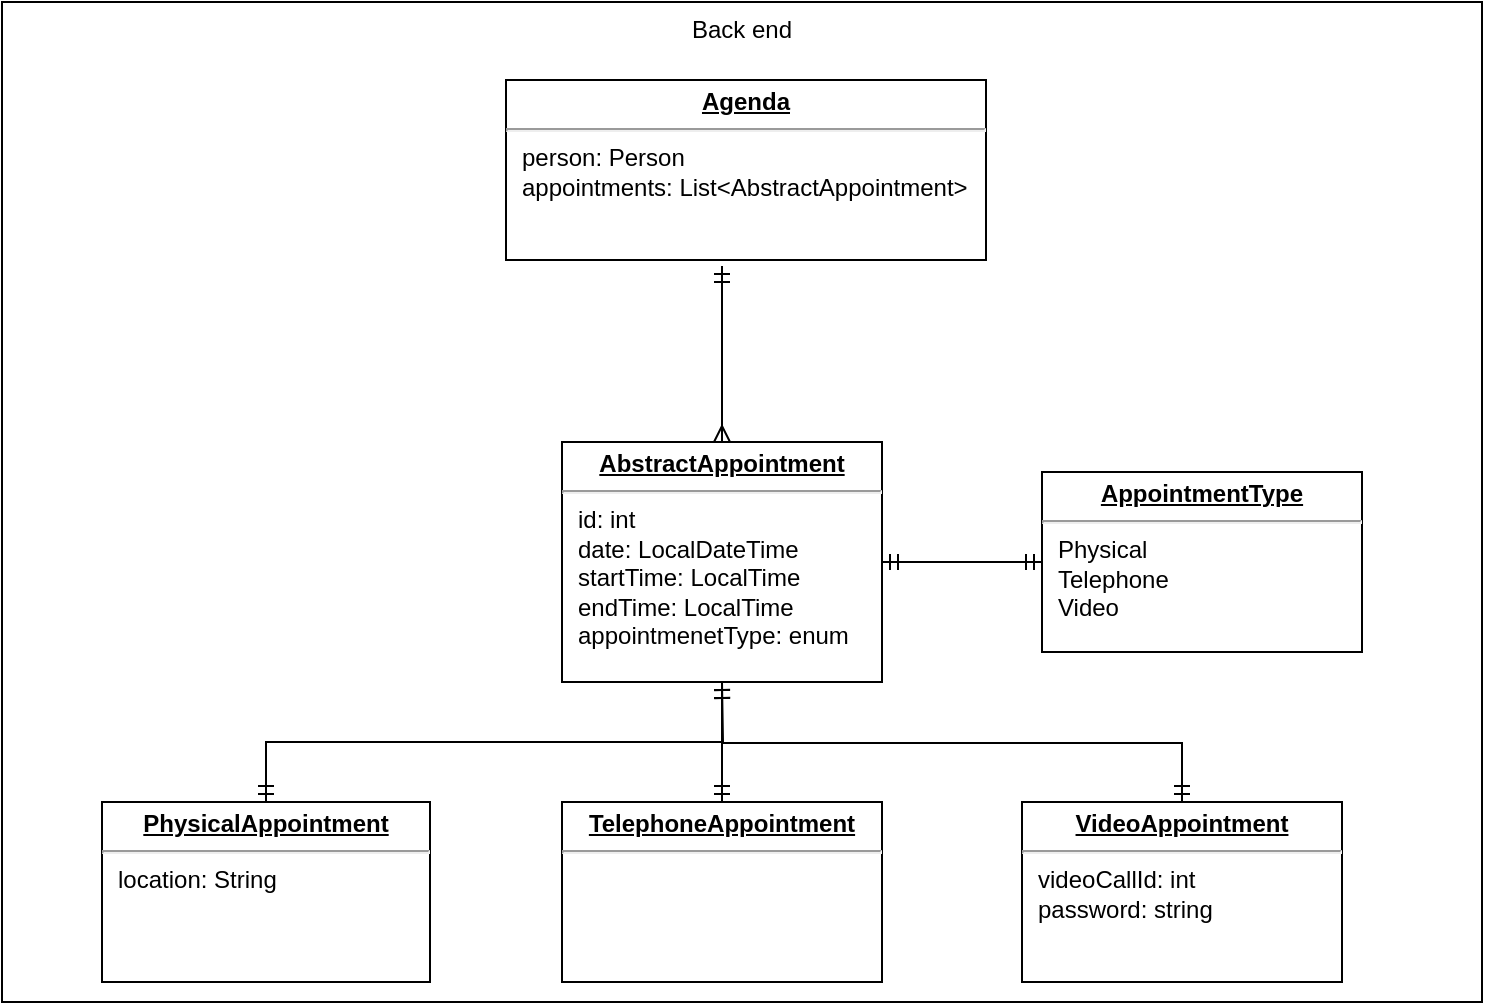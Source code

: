 <mxfile version="13.0.1" type="device"><diagram id="MQQgmED83AM3q2NPh6WT" name="Page-1"><mxGraphModel dx="1422" dy="1922" grid="1" gridSize="10" guides="1" tooltips="1" connect="1" arrows="1" fold="1" page="1" pageScale="1" pageWidth="850" pageHeight="1100" math="0" shadow="0"><root><mxCell id="0"/><mxCell id="1" parent="0"/><mxCell id="YAeksdmU_nFAPQPiUDip-16" value="Back end" style="rounded=0;whiteSpace=wrap;html=1;verticalAlign=top;" vertex="1" parent="1"><mxGeometry x="80" y="-10" width="740" height="500" as="geometry"/></mxCell><mxCell id="YAeksdmU_nFAPQPiUDip-11" style="edgeStyle=orthogonalEdgeStyle;rounded=0;orthogonalLoop=1;jettySize=auto;html=1;exitX=1;exitY=0.5;exitDx=0;exitDy=0;entryX=0;entryY=0.5;entryDx=0;entryDy=0;startArrow=ERmandOne;startFill=0;endArrow=ERmandOne;endFill=0;" edge="1" parent="1" source="YAeksdmU_nFAPQPiUDip-1" target="YAeksdmU_nFAPQPiUDip-10"><mxGeometry relative="1" as="geometry"/></mxCell><mxCell id="YAeksdmU_nFAPQPiUDip-1" value="&lt;p style=&quot;margin: 0px ; margin-top: 4px ; text-align: center ; text-decoration: underline&quot;&gt;&lt;b&gt;AbstractAppointment&lt;/b&gt;&lt;/p&gt;&lt;hr&gt;&lt;p style=&quot;margin: 0px ; margin-left: 8px&quot;&gt;id: int&lt;br&gt;date: LocalDateTime&lt;/p&gt;&lt;p style=&quot;margin: 0px ; margin-left: 8px&quot;&gt;startTime: LocalTime&lt;/p&gt;&lt;p style=&quot;margin: 0px ; margin-left: 8px&quot;&gt;endTime: LocalTime&lt;br&gt;appointmenetType: enum&lt;/p&gt;" style="verticalAlign=top;align=left;overflow=fill;fontSize=12;fontFamily=Helvetica;html=1;" vertex="1" parent="1"><mxGeometry x="360" y="210" width="160" height="120" as="geometry"/></mxCell><mxCell id="YAeksdmU_nFAPQPiUDip-9" style="edgeStyle=orthogonalEdgeStyle;rounded=0;orthogonalLoop=1;jettySize=auto;html=1;exitX=0.5;exitY=0;exitDx=0;exitDy=0;startArrow=ERmandOne;startFill=0;endArrow=ERmandOne;endFill=0;" edge="1" parent="1" source="YAeksdmU_nFAPQPiUDip-2"><mxGeometry relative="1" as="geometry"><mxPoint x="440" y="330" as="targetPoint"/></mxGeometry></mxCell><mxCell id="YAeksdmU_nFAPQPiUDip-2" value="&lt;p style=&quot;margin: 0px ; margin-top: 4px ; text-align: center ; text-decoration: underline&quot;&gt;&lt;b&gt;VideoAppointment&lt;/b&gt;&lt;/p&gt;&lt;hr&gt;&lt;p style=&quot;margin: 0px ; margin-left: 8px&quot;&gt;videoCallId: int&lt;/p&gt;&lt;p style=&quot;margin: 0px ; margin-left: 8px&quot;&gt;password: string&lt;/p&gt;" style="verticalAlign=top;align=left;overflow=fill;fontSize=12;fontFamily=Helvetica;html=1;" vertex="1" parent="1"><mxGeometry x="590" y="390" width="160" height="90" as="geometry"/></mxCell><mxCell id="YAeksdmU_nFAPQPiUDip-8" style="edgeStyle=orthogonalEdgeStyle;rounded=0;orthogonalLoop=1;jettySize=auto;html=1;exitX=0.5;exitY=0;exitDx=0;exitDy=0;startArrow=ERmandOne;startFill=0;endArrow=ERmandOne;endFill=0;" edge="1" parent="1" source="YAeksdmU_nFAPQPiUDip-3"><mxGeometry relative="1" as="geometry"><mxPoint x="440" y="330" as="targetPoint"/></mxGeometry></mxCell><mxCell id="YAeksdmU_nFAPQPiUDip-3" value="&lt;p style=&quot;margin: 0px ; margin-top: 4px ; text-align: center ; text-decoration: underline&quot;&gt;&lt;b&gt;TelephoneAppointment&lt;/b&gt;&lt;/p&gt;&lt;hr&gt;&lt;p style=&quot;margin: 0px ; margin-left: 8px&quot;&gt;&lt;br&gt;&lt;/p&gt;" style="verticalAlign=top;align=left;overflow=fill;fontSize=12;fontFamily=Helvetica;html=1;" vertex="1" parent="1"><mxGeometry x="360" y="390" width="160" height="90" as="geometry"/></mxCell><mxCell id="YAeksdmU_nFAPQPiUDip-7" style="edgeStyle=orthogonalEdgeStyle;rounded=0;orthogonalLoop=1;jettySize=auto;html=1;exitX=0.5;exitY=0;exitDx=0;exitDy=0;entryX=0.5;entryY=1;entryDx=0;entryDy=0;startArrow=ERmandOne;startFill=0;endArrow=ERmandOne;endFill=0;" edge="1" parent="1" source="YAeksdmU_nFAPQPiUDip-4" target="YAeksdmU_nFAPQPiUDip-1"><mxGeometry relative="1" as="geometry"/></mxCell><mxCell id="YAeksdmU_nFAPQPiUDip-4" value="&lt;p style=&quot;margin: 0px ; margin-top: 4px ; text-align: center ; text-decoration: underline&quot;&gt;&lt;b&gt;PhysicalAppointment&lt;/b&gt;&lt;/p&gt;&lt;hr&gt;&lt;p style=&quot;margin: 0px ; margin-left: 8px&quot;&gt;location: String&lt;/p&gt;&lt;p style=&quot;margin: 0px ; margin-left: 8px&quot;&gt;&lt;br&gt;&lt;/p&gt;" style="verticalAlign=top;align=left;overflow=fill;fontSize=12;fontFamily=Helvetica;html=1;" vertex="1" parent="1"><mxGeometry x="130" y="390" width="164" height="90" as="geometry"/></mxCell><mxCell id="YAeksdmU_nFAPQPiUDip-10" value="&lt;p style=&quot;margin: 0px ; margin-top: 4px ; text-align: center ; text-decoration: underline&quot;&gt;&lt;b&gt;AppointmentType&lt;/b&gt;&lt;/p&gt;&lt;hr&gt;&lt;p style=&quot;margin: 0px ; margin-left: 8px&quot;&gt;Physical&lt;/p&gt;&lt;p style=&quot;margin: 0px ; margin-left: 8px&quot;&gt;Telephone&lt;/p&gt;&lt;p style=&quot;margin: 0px ; margin-left: 8px&quot;&gt;Video&lt;/p&gt;" style="verticalAlign=top;align=left;overflow=fill;fontSize=12;fontFamily=Helvetica;html=1;" vertex="1" parent="1"><mxGeometry x="600" y="225" width="160" height="90" as="geometry"/></mxCell><mxCell id="YAeksdmU_nFAPQPiUDip-14" style="edgeStyle=orthogonalEdgeStyle;rounded=0;orthogonalLoop=1;jettySize=auto;html=1;exitX=0.45;exitY=1.033;exitDx=0;exitDy=0;entryX=0.5;entryY=0;entryDx=0;entryDy=0;startArrow=ERmandOne;startFill=0;endArrow=ERmany;endFill=0;exitPerimeter=0;" edge="1" parent="1" source="YAeksdmU_nFAPQPiUDip-15" target="YAeksdmU_nFAPQPiUDip-1"><mxGeometry relative="1" as="geometry"/></mxCell><mxCell id="YAeksdmU_nFAPQPiUDip-15" value="&lt;p style=&quot;margin: 0px ; margin-top: 4px ; text-align: center ; text-decoration: underline&quot;&gt;&lt;b&gt;Agenda&lt;/b&gt;&lt;/p&gt;&lt;hr&gt;&lt;p style=&quot;margin: 0px ; margin-left: 8px&quot;&gt;person: Person&lt;/p&gt;&lt;p style=&quot;margin: 0px ; margin-left: 8px&quot;&gt;appointments: List&amp;lt;AbstractAppointment&amp;gt;&lt;/p&gt;" style="verticalAlign=top;align=left;overflow=fill;fontSize=12;fontFamily=Helvetica;html=1;" vertex="1" parent="1"><mxGeometry x="332" y="29" width="240" height="90" as="geometry"/></mxCell></root></mxGraphModel></diagram></mxfile>